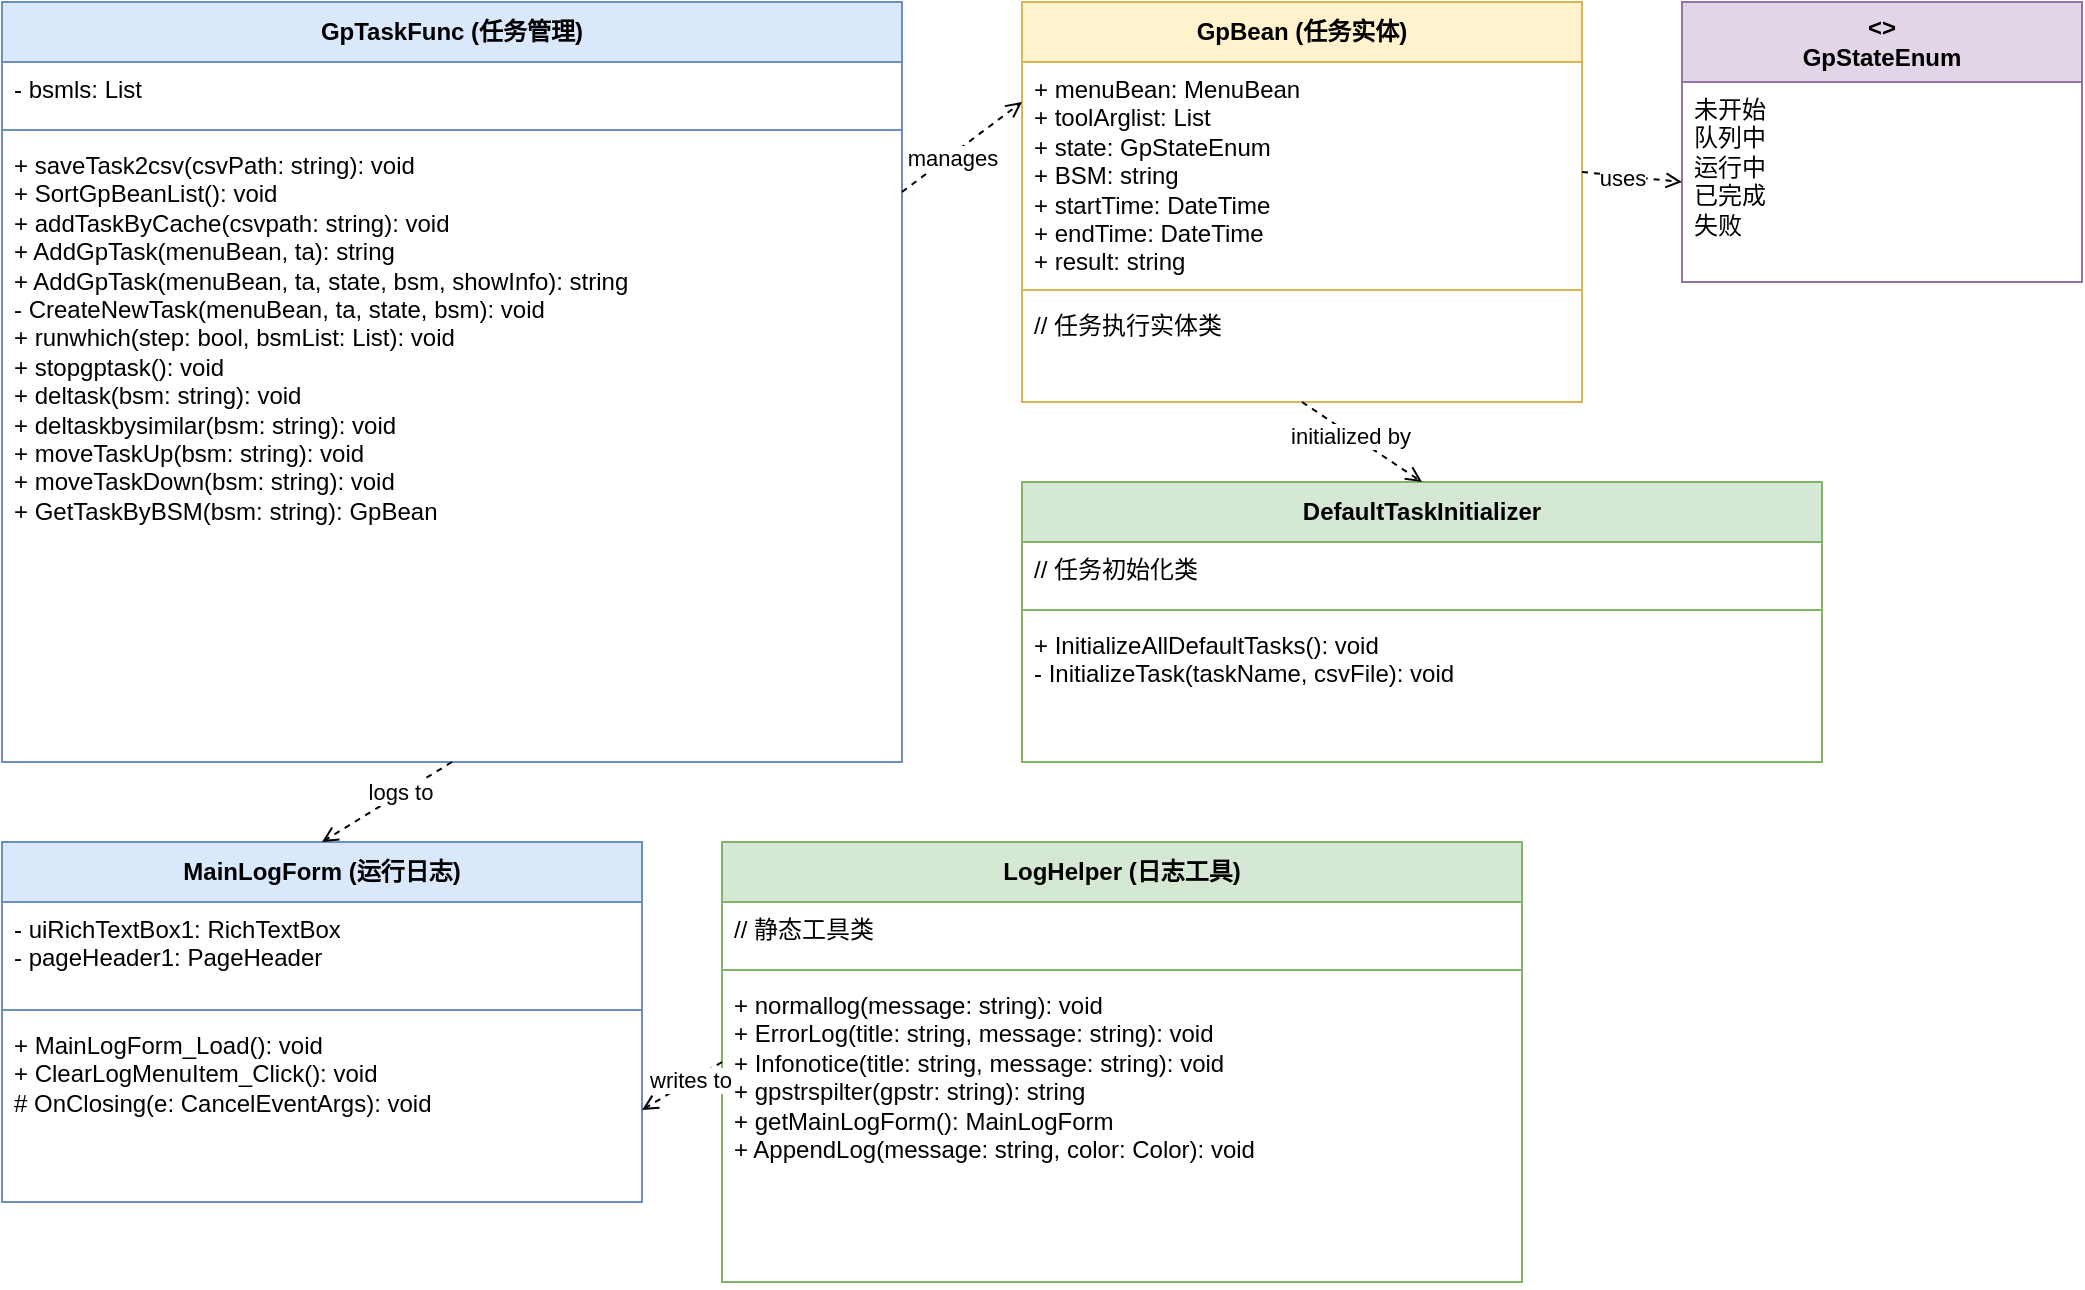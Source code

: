 <mxfile version="22.0.0" type="device">
  <diagram name="质检任务模块" id="task-module">
    <mxGraphModel dx="1422" dy="794" grid="1" gridSize="10" guides="1" tooltips="1" connect="1" arrows="1" fold="1" page="1" pageScale="1" pageWidth="1169" pageHeight="827" math="0" shadow="0">
      <root>
        <mxCell id="0" />
        <mxCell id="1" parent="0" />
        
        <!-- GpTaskFunc 类 -->
        <mxCell id="GpTaskFunc" value="&lt;b&gt;GpTaskFunc (任务管理)&lt;/b&gt;" style="swimlane;fontStyle=0;childLayout=stackLayout;horizontal=1;startSize=30;horizontalStack=0;resizeParent=1;resizeParentMax=0;resizeLast=0;collapsible=1;marginBottom=0;whiteSpace=wrap;html=1;fillColor=#dae8fc;strokeColor=#6c8ebf;" vertex="1" parent="1">
          <mxGeometry x="40" y="40" width="450" height="380" as="geometry" />
        </mxCell>
        <mxCell id="GpTaskFunc-fields" value="- bsmls: List&lt;string&gt;" style="text;strokeColor=none;fillColor=none;align=left;verticalAlign=top;spacingLeft=4;spacingRight=4;overflow=hidden;rotatable=0;points=[[0,0.5],[1,0.5]];portConstraint=eastwest;whiteSpace=wrap;html=1;" vertex="1" parent="GpTaskFunc">
          <mxGeometry y="30" width="450" height="30" as="geometry" />
        </mxCell>
        <mxCell id="GpTaskFunc-line" value="" style="line;strokeWidth=1;fillColor=none;align=left;verticalAlign=middle;spacingTop=-1;spacingLeft=3;spacingRight=3;rotatable=0;labelPosition=right;points=[];portConstraint=eastwest;strokeColor=inherit;" vertex="1" parent="GpTaskFunc">
          <mxGeometry y="60" width="450" height="8" as="geometry" />
        </mxCell>
        <mxCell id="GpTaskFunc-methods" value="+ saveTask2csv(csvPath: string): void&#xa;+ SortGpBeanList(): void&#xa;+ addTaskByCache(csvpath: string): void&#xa;+ AddGpTask(menuBean, ta): string&#xa;+ AddGpTask(menuBean, ta, state, bsm, showInfo): string&#xa;- CreateNewTask(menuBean, ta, state, bsm): void&#xa;+ runwhich(step: bool, bsmList: List&lt;string&gt;): void&#xa;+ stopgptask(): void&#xa;+ deltask(bsm: string): void&#xa;+ deltaskbysimilar(bsm: string): void&#xa;+ moveTaskUp(bsm: string): void&#xa;+ moveTaskDown(bsm: string): void&#xa;+ GetTaskByBSM(bsm: string): GpBean" style="text;strokeColor=none;fillColor=none;align=left;verticalAlign=top;spacingLeft=4;spacingRight=4;overflow=hidden;rotatable=0;points=[[0,0.5],[1,0.5]];portConstraint=eastwest;whiteSpace=wrap;html=1;" vertex="1" parent="GpTaskFunc">
          <mxGeometry y="68" width="450" height="312" as="geometry" />
        </mxCell>
        
        <!-- GpBean 类 -->
        <mxCell id="GpBean" value="&lt;b&gt;GpBean (任务实体)&lt;/b&gt;" style="swimlane;fontStyle=0;childLayout=stackLayout;horizontal=1;startSize=30;horizontalStack=0;resizeParent=1;resizeParentMax=0;resizeLast=0;collapsible=1;marginBottom=0;whiteSpace=wrap;html=1;fillColor=#fff2cc;strokeColor=#d6b656;" vertex="1" parent="1">
          <mxGeometry x="550" y="40" width="280" height="200" as="geometry" />
        </mxCell>
        <mxCell id="GpBean-fields" value="+ menuBean: MenuBean&#xa;+ toolArglist: List&lt;ToolArgs&gt;&#xa;+ state: GpStateEnum&#xa;+ BSM: string&#xa;+ startTime: DateTime&#xa;+ endTime: DateTime&#xa;+ result: string" style="text;strokeColor=none;fillColor=none;align=left;verticalAlign=top;spacingLeft=4;spacingRight=4;overflow=hidden;rotatable=0;points=[[0,0.5],[1,0.5]];portConstraint=eastwest;whiteSpace=wrap;html=1;" vertex="1" parent="GpBean">
          <mxGeometry y="30" width="280" height="110" as="geometry" />
        </mxCell>
        <mxCell id="GpBean-line" value="" style="line;strokeWidth=1;fillColor=none;align=left;verticalAlign=middle;spacingTop=-1;spacingLeft=3;spacingRight=3;rotatable=0;labelPosition=right;points=[];portConstraint=eastwest;strokeColor=inherit;" vertex="1" parent="GpBean">
          <mxGeometry y="140" width="280" height="8" as="geometry" />
        </mxCell>
        <mxCell id="GpBean-methods" value="// 任务执行实体类" style="text;strokeColor=none;fillColor=none;align=left;verticalAlign=top;spacingLeft=4;spacingRight=4;overflow=hidden;rotatable=0;points=[[0,0.5],[1,0.5]];portConstraint=eastwest;whiteSpace=wrap;html=1;" vertex="1" parent="GpBean">
          <mxGeometry y="148" width="280" height="52" as="geometry" />
        </mxCell>
        
        <!-- GpStateEnum 类 -->
        <mxCell id="GpStateEnum" value="&lt;b&gt;&lt;&lt;enumeration&gt;&gt;&#xa;GpStateEnum&lt;/b&gt;" style="swimlane;fontStyle=0;childLayout=stackLayout;horizontal=1;startSize=40;horizontalStack=0;resizeParent=1;resizeParentMax=0;resizeLast=0;collapsible=1;marginBottom=0;whiteSpace=wrap;html=1;fillColor=#e1d5e7;strokeColor=#9673a6;" vertex="1" parent="1">
          <mxGeometry x="880" y="40" width="200" height="140" as="geometry" />
        </mxCell>
        <mxCell id="GpStateEnum-values" value="未开始&#xa;队列中&#xa;运行中&#xa;已完成&#xa;失败" style="text;strokeColor=none;fillColor=none;align=left;verticalAlign=top;spacingLeft=4;spacingRight=4;overflow=hidden;rotatable=0;points=[[0,0.5],[1,0.5]];portConstraint=eastwest;whiteSpace=wrap;html=1;" vertex="1" parent="GpStateEnum">
          <mxGeometry y="40" width="200" height="100" as="geometry" />
        </mxCell>
        
        <!-- MainLogForm 类 -->
        <mxCell id="MainLogForm" value="&lt;b&gt;MainLogForm (运行日志)&lt;/b&gt;" style="swimlane;fontStyle=0;childLayout=stackLayout;horizontal=1;startSize=30;horizontalStack=0;resizeParent=1;resizeParentMax=0;resizeLast=0;collapsible=1;marginBottom=0;whiteSpace=wrap;html=1;fillColor=#dae8fc;strokeColor=#6c8ebf;" vertex="1" parent="1">
          <mxGeometry x="40" y="460" width="320" height="180" as="geometry" />
        </mxCell>
        <mxCell id="MainLogForm-fields" value="- uiRichTextBox1: RichTextBox&#xa;- pageHeader1: PageHeader" style="text;strokeColor=none;fillColor=none;align=left;verticalAlign=top;spacingLeft=4;spacingRight=4;overflow=hidden;rotatable=0;points=[[0,0.5],[1,0.5]];portConstraint=eastwest;whiteSpace=wrap;html=1;" vertex="1" parent="MainLogForm">
          <mxGeometry y="30" width="320" height="50" as="geometry" />
        </mxCell>
        <mxCell id="MainLogForm-line" value="" style="line;strokeWidth=1;fillColor=none;align=left;verticalAlign=middle;spacingTop=-1;spacingLeft=3;spacingRight=3;rotatable=0;labelPosition=right;points=[];portConstraint=eastwest;strokeColor=inherit;" vertex="1" parent="MainLogForm">
          <mxGeometry y="80" width="320" height="8" as="geometry" />
        </mxCell>
        <mxCell id="MainLogForm-methods" value="+ MainLogForm_Load(): void&#xa;+ ClearLogMenuItem_Click(): void&#xa;# OnClosing(e: CancelEventArgs): void" style="text;strokeColor=none;fillColor=none;align=left;verticalAlign=top;spacingLeft=4;spacingRight=4;overflow=hidden;rotatable=0;points=[[0,0.5],[1,0.5]];portConstraint=eastwest;whiteSpace=wrap;html=1;" vertex="1" parent="MainLogForm">
          <mxGeometry y="88" width="320" height="92" as="geometry" />
        </mxCell>
        
        <!-- LogHelper 类 -->
        <mxCell id="LogHelper" value="&lt;b&gt;LogHelper (日志工具)&lt;/b&gt;" style="swimlane;fontStyle=0;childLayout=stackLayout;horizontal=1;startSize=30;horizontalStack=0;resizeParent=1;resizeParentMax=0;resizeLast=0;collapsible=1;marginBottom=0;whiteSpace=wrap;html=1;fillColor=#d5e8d4;strokeColor=#82b366;" vertex="1" parent="1">
          <mxGeometry x="400" y="460" width="400" height="220" as="geometry" />
        </mxCell>
        <mxCell id="LogHelper-fields" value="// 静态工具类" style="text;strokeColor=none;fillColor=none;align=left;verticalAlign=top;spacingLeft=4;spacingRight=4;overflow=hidden;rotatable=0;points=[[0,0.5],[1,0.5]];portConstraint=eastwest;whiteSpace=wrap;html=1;" vertex="1" parent="LogHelper">
          <mxGeometry y="30" width="400" height="30" as="geometry" />
        </mxCell>
        <mxCell id="LogHelper-line" value="" style="line;strokeWidth=1;fillColor=none;align=left;verticalAlign=middle;spacingTop=-1;spacingLeft=3;spacingRight=3;rotatable=0;labelPosition=right;points=[];portConstraint=eastwest;strokeColor=inherit;" vertex="1" parent="LogHelper">
          <mxGeometry y="60" width="400" height="8" as="geometry" />
        </mxCell>
        <mxCell id="LogHelper-methods" value="+ normallog(message: string): void&#xa;+ ErrorLog(title: string, message: string): void&#xa;+ Infonotice(title: string, message: string): void&#xa;+ gpstrspilter(gpstr: string): string&#xa;+ getMainLogForm(): MainLogForm&#xa;+ AppendLog(message: string, color: Color): void" style="text;strokeColor=none;fillColor=none;align=left;verticalAlign=top;spacingLeft=4;spacingRight=4;overflow=hidden;rotatable=0;points=[[0,0.5],[1,0.5]];portConstraint=eastwest;whiteSpace=wrap;html=1;" vertex="1" parent="LogHelper">
          <mxGeometry y="68" width="400" height="152" as="geometry" />
        </mxCell>
        
        <!-- DefaultTaskInitializer 类 -->
        <mxCell id="DefaultTaskInitializer" value="&lt;b&gt;DefaultTaskInitializer&lt;/b&gt;" style="swimlane;fontStyle=0;childLayout=stackLayout;horizontal=1;startSize=30;horizontalStack=0;resizeParent=1;resizeParentMax=0;resizeLast=0;collapsible=1;marginBottom=0;whiteSpace=wrap;html=1;fillColor=#d5e8d4;strokeColor=#82b366;" vertex="1" parent="1">
          <mxGeometry x="550" y="280" width="400" height="140" as="geometry" />
        </mxCell>
        <mxCell id="DefaultTaskInitializer-fields" value="// 任务初始化类" style="text;strokeColor=none;fillColor=none;align=left;verticalAlign=top;spacingLeft=4;spacingRight=4;overflow=hidden;rotatable=0;points=[[0,0.5],[1,0.5]];portConstraint=eastwest;whiteSpace=wrap;html=1;" vertex="1" parent="DefaultTaskInitializer">
          <mxGeometry y="30" width="400" height="30" as="geometry" />
        </mxCell>
        <mxCell id="DefaultTaskInitializer-line" value="" style="line;strokeWidth=1;fillColor=none;align=left;verticalAlign=middle;spacingTop=-1;spacingLeft=3;spacingRight=3;rotatable=0;labelPosition=right;points=[];portConstraint=eastwest;strokeColor=inherit;" vertex="1" parent="DefaultTaskInitializer">
          <mxGeometry y="60" width="400" height="8" as="geometry" />
        </mxCell>
        <mxCell id="DefaultTaskInitializer-methods" value="+ InitializeAllDefaultTasks(): void&#xa;- InitializeTask(taskName, csvFile): void" style="text;strokeColor=none;fillColor=none;align=left;verticalAlign=top;spacingLeft=4;spacingRight=4;overflow=hidden;rotatable=0;points=[[0,0.5],[1,0.5]];portConstraint=eastwest;whiteSpace=wrap;html=1;" vertex="1" parent="DefaultTaskInitializer">
          <mxGeometry y="68" width="400" height="72" as="geometry" />
        </mxCell>
        
        <!-- 关系箭头 -->
        <mxCell id="rel1" value="" style="endArrow=open;endFill=0;dashed=1;html=1;rounded=0;exitX=1;exitY=0.25;exitDx=0;exitDy=0;entryX=0;entryY=0.25;entryDx=0;entryDy=0;" edge="1" parent="1" source="GpTaskFunc" target="GpBean">
          <mxGeometry width="50" height="50" relative="1" as="geometry">
            <mxPoint x="600" y="400" as="sourcePoint" />
            <mxPoint x="650" y="350" as="targetPoint" />
          </mxGeometry>
        </mxCell>
        <mxCell id="rel1-label" value="manages" style="edgeLabel;html=1;align=center;verticalAlign=middle;resizable=0;points=[];" vertex="1" connectable="0" parent="rel1">
          <mxGeometry x="-0.2" y="-1" relative="1" as="geometry">
            <mxPoint as="offset" />
          </mxGeometry>
        </mxCell>
        
        <mxCell id="rel2" value="" style="endArrow=open;endFill=0;dashed=1;html=1;rounded=0;exitX=1;exitY=0.5;exitDx=0;exitDy=0;entryX=0;entryY=0.5;entryDx=0;entryDy=0;" edge="1" parent="1" source="GpBean-fields" target="GpStateEnum-values">
          <mxGeometry width="50" height="50" relative="1" as="geometry">
            <mxPoint x="600" y="400" as="sourcePoint" />
            <mxPoint x="650" y="350" as="targetPoint" />
          </mxGeometry>
        </mxCell>
        <mxCell id="rel2-label" value="uses" style="edgeLabel;html=1;align=center;verticalAlign=middle;resizable=0;points=[];" vertex="1" connectable="0" parent="rel2">
          <mxGeometry x="-0.2" y="-1" relative="1" as="geometry">
            <mxPoint as="offset" />
          </mxGeometry>
        </mxCell>
        
        <mxCell id="rel3" value="" style="endArrow=open;endFill=0;dashed=1;html=1;rounded=0;exitX=0.5;exitY=1;exitDx=0;exitDy=0;entryX=0.5;entryY=0;entryDx=0;entryDy=0;" edge="1" parent="1" source="GpTaskFunc" target="MainLogForm">
          <mxGeometry width="50" height="50" relative="1" as="geometry">
            <mxPoint x="300" y="450" as="sourcePoint" />
            <mxPoint x="350" y="400" as="targetPoint" />
          </mxGeometry>
        </mxCell>
        <mxCell id="rel3-label" value="logs to" style="edgeLabel;html=1;align=center;verticalAlign=middle;resizable=0;points=[];" vertex="1" connectable="0" parent="rel3">
          <mxGeometry x="-0.2" y="-1" relative="1" as="geometry">
            <mxPoint as="offset" />
          </mxGeometry>
        </mxCell>
        
        <mxCell id="rel4" value="" style="endArrow=open;endFill=0;dashed=1;html=1;rounded=0;exitX=0;exitY=0.5;exitDx=0;exitDy=0;entryX=1;entryY=0.5;entryDx=0;entryDy=0;" edge="1" parent="1" source="LogHelper" target="MainLogForm-methods">
          <mxGeometry width="50" height="50" relative="1" as="geometry">
            <mxPoint x="300" y="550" as="sourcePoint" />
            <mxPoint x="350" y="500" as="targetPoint" />
          </mxGeometry>
        </mxCell>
        <mxCell id="rel4-label" value="writes to" style="edgeLabel;html=1;align=center;verticalAlign=middle;resizable=0;points=[];" vertex="1" connectable="0" parent="rel4">
          <mxGeometry x="-0.2" y="-1" relative="1" as="geometry">
            <mxPoint as="offset" />
          </mxGeometry>
        </mxCell>
        
        <mxCell id="rel5" value="" style="endArrow=open;endFill=0;dashed=1;html=1;rounded=0;exitX=0.5;exitY=1;exitDx=0;exitDy=0;entryX=0.5;entryY=0;entryDx=0;entryDy=0;" edge="1" parent="1" source="GpBean" target="DefaultTaskInitializer">
          <mxGeometry width="50" height="50" relative="1" as="geometry">
            <mxPoint x="500" y="350" as="sourcePoint" />
            <mxPoint x="550" y="300" as="targetPoint" />
          </mxGeometry>
        </mxCell>
        <mxCell id="rel5-label" value="initialized by" style="edgeLabel;html=1;align=center;verticalAlign=middle;resizable=0;points=[];" vertex="1" connectable="0" parent="rel5">
          <mxGeometry x="-0.2" y="-1" relative="1" as="geometry">
            <mxPoint as="offset" />
          </mxGeometry>
        </mxCell>
        
      </root>
    </mxGraphModel>
  </diagram>
</mxfile>